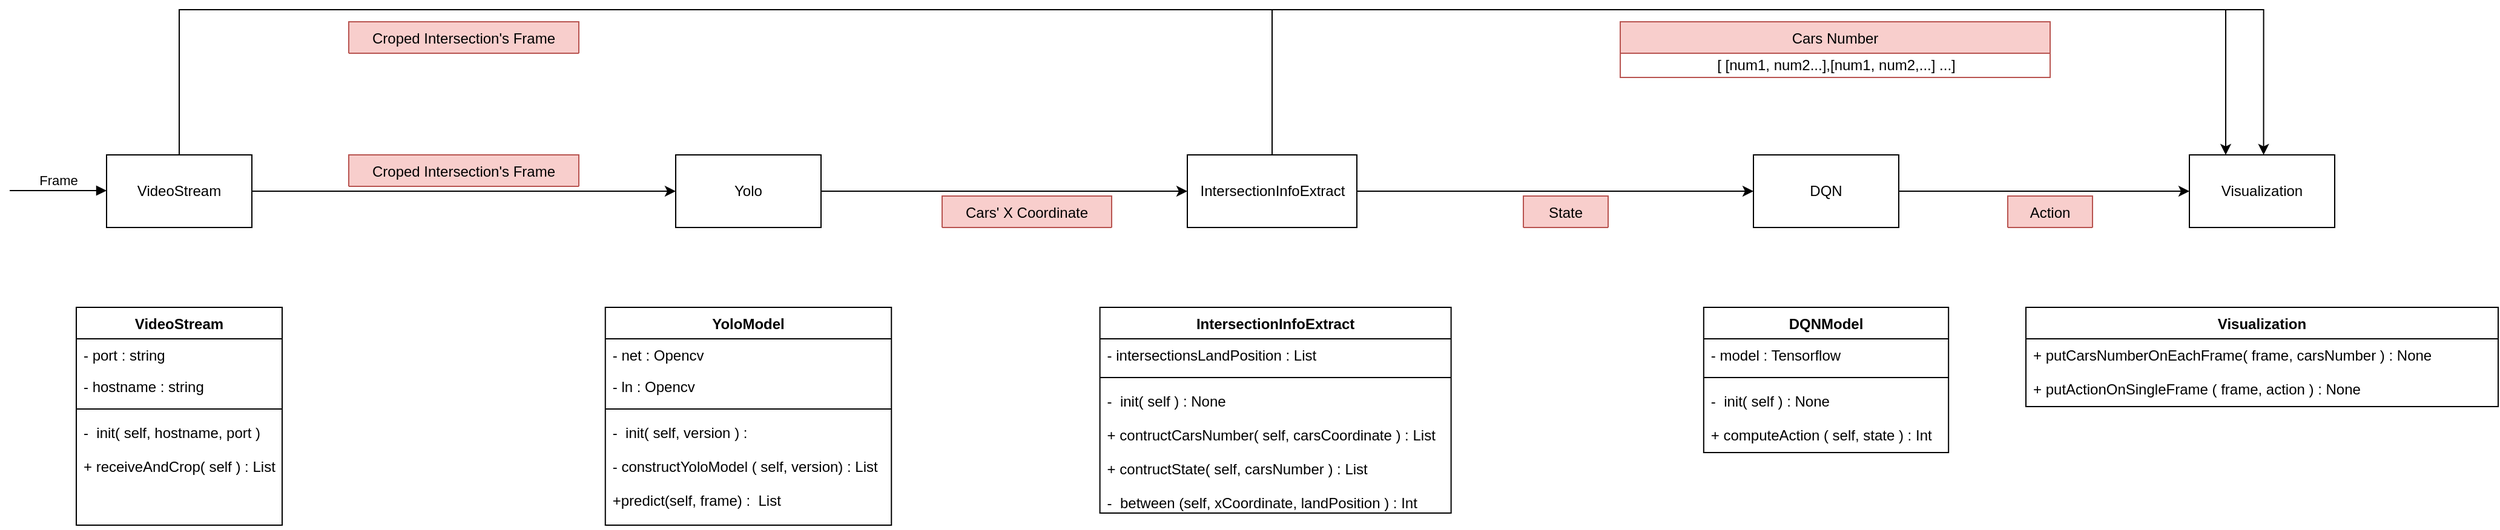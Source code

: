 <mxfile version="13.8.8" type="github">
  <diagram name="Page-1" id="9f46799a-70d6-7492-0946-bef42562c5a5">
    <mxGraphModel dx="1831" dy="459" grid="1" gridSize="10" guides="1" tooltips="1" connect="1" arrows="1" fold="1" page="1" pageScale="1" pageWidth="1100" pageHeight="850" background="#ffffff" math="0" shadow="0">
      <root>
        <mxCell id="0" />
        <mxCell id="1" parent="0" />
        <mxCell id="7hyko6UUoV0qvqRd0kyF-24" value="IntersectionInfoExtract" style="swimlane;fontStyle=1;align=center;verticalAlign=top;childLayout=stackLayout;horizontal=1;startSize=26;horizontalStack=0;resizeParent=1;resizeParentMax=0;resizeLast=0;collapsible=1;marginBottom=0;" parent="1" vertex="1">
          <mxGeometry x="60.31" y="366" width="290" height="170" as="geometry">
            <mxRectangle x="5.63" y="366" width="130" height="26" as="alternateBounds" />
          </mxGeometry>
        </mxCell>
        <mxCell id="7hyko6UUoV0qvqRd0kyF-25" value="- intersectionsLandPosition : List&#xa;" style="text;strokeColor=none;fillColor=none;align=left;verticalAlign=top;spacingLeft=4;spacingRight=4;overflow=hidden;rotatable=0;points=[[0,0.5],[1,0.5]];portConstraint=eastwest;" parent="7hyko6UUoV0qvqRd0kyF-24" vertex="1">
          <mxGeometry y="26" width="290" height="26" as="geometry" />
        </mxCell>
        <mxCell id="7hyko6UUoV0qvqRd0kyF-27" value="" style="line;strokeWidth=1;fillColor=none;align=left;verticalAlign=middle;spacingTop=-1;spacingLeft=3;spacingRight=3;rotatable=0;labelPosition=right;points=[];portConstraint=eastwest;" parent="7hyko6UUoV0qvqRd0kyF-24" vertex="1">
          <mxGeometry y="52" width="290" height="12" as="geometry" />
        </mxCell>
        <mxCell id="7hyko6UUoV0qvqRd0kyF-28" value="-  init( self ) : None&#xa;&#xa;+ contructCarsNumber( self, carsCoordinate ) : List&#xa;&#xa;+ contructState( self, carsNumber ) : List&#xa;&#xa;-  between (self, xCoordinate, landPosition ) : Int " style="text;strokeColor=none;fillColor=none;align=left;verticalAlign=top;spacingLeft=4;spacingRight=4;overflow=hidden;rotatable=0;points=[[0,0.5],[1,0.5]];portConstraint=eastwest;" parent="7hyko6UUoV0qvqRd0kyF-24" vertex="1">
          <mxGeometry y="64" width="290" height="106" as="geometry" />
        </mxCell>
        <mxCell id="7hyko6UUoV0qvqRd0kyF-35" style="edgeStyle=orthogonalEdgeStyle;rounded=0;orthogonalLoop=1;jettySize=auto;html=1;entryX=0;entryY=0.5;entryDx=0;entryDy=0;" parent="1" source="-ds5uKC0SJlDk7dMVMrI-25" target="-ds5uKC0SJlDk7dMVMrI-27" edge="1">
          <mxGeometry relative="1" as="geometry" />
        </mxCell>
        <mxCell id="-ds5uKC0SJlDk7dMVMrI-25" value="DQN" style="rounded=0;whiteSpace=wrap;html=1;" parent="1" vertex="1">
          <mxGeometry x="600" y="240" width="120" height="60" as="geometry" />
        </mxCell>
        <mxCell id="7hyko6UUoV0qvqRd0kyF-21" style="edgeStyle=orthogonalEdgeStyle;rounded=0;orthogonalLoop=1;jettySize=auto;html=1;" parent="1" source="-ds5uKC0SJlDk7dMVMrI-26" target="-ds5uKC0SJlDk7dMVMrI-32" edge="1">
          <mxGeometry relative="1" as="geometry" />
        </mxCell>
        <mxCell id="-ds5uKC0SJlDk7dMVMrI-26" value="Yolo" style="rounded=0;whiteSpace=wrap;html=1;" parent="1" vertex="1">
          <mxGeometry x="-290" y="240" width="120" height="60" as="geometry" />
        </mxCell>
        <mxCell id="-ds5uKC0SJlDk7dMVMrI-27" value="Visualization" style="rounded=0;whiteSpace=wrap;html=1;" parent="1" vertex="1">
          <mxGeometry x="960" y="240" width="120" height="60" as="geometry" />
        </mxCell>
        <mxCell id="7hyko6UUoV0qvqRd0kyF-9" style="edgeStyle=orthogonalEdgeStyle;rounded=0;orthogonalLoop=1;jettySize=auto;html=1;" parent="1" source="-ds5uKC0SJlDk7dMVMrI-30" target="-ds5uKC0SJlDk7dMVMrI-26" edge="1">
          <mxGeometry relative="1" as="geometry" />
        </mxCell>
        <mxCell id="7hyko6UUoV0qvqRd0kyF-42" style="edgeStyle=orthogonalEdgeStyle;rounded=0;orthogonalLoop=1;jettySize=auto;html=1;" parent="1" source="-ds5uKC0SJlDk7dMVMrI-30" edge="1">
          <mxGeometry relative="1" as="geometry">
            <mxPoint x="1021.28" y="240" as="targetPoint" />
            <Array as="points">
              <mxPoint x="-700" y="120" />
              <mxPoint x="1021" y="120" />
            </Array>
          </mxGeometry>
        </mxCell>
        <mxCell id="-ds5uKC0SJlDk7dMVMrI-30" value="VideoStream" style="rounded=0;whiteSpace=wrap;html=1;" parent="1" vertex="1">
          <mxGeometry x="-760" y="240" width="120" height="60" as="geometry" />
        </mxCell>
        <mxCell id="7hyko6UUoV0qvqRd0kyF-23" style="edgeStyle=orthogonalEdgeStyle;rounded=0;orthogonalLoop=1;jettySize=auto;html=1;" parent="1" source="-ds5uKC0SJlDk7dMVMrI-32" target="-ds5uKC0SJlDk7dMVMrI-25" edge="1">
          <mxGeometry relative="1" as="geometry" />
        </mxCell>
        <mxCell id="7hyko6UUoV0qvqRd0kyF-41" style="edgeStyle=orthogonalEdgeStyle;rounded=0;orthogonalLoop=1;jettySize=auto;html=1;" parent="1" source="-ds5uKC0SJlDk7dMVMrI-32" edge="1">
          <mxGeometry relative="1" as="geometry">
            <mxPoint x="990" y="240" as="targetPoint" />
            <Array as="points">
              <mxPoint x="203" y="120" />
              <mxPoint x="990" y="120" />
              <mxPoint x="990" y="240" />
            </Array>
          </mxGeometry>
        </mxCell>
        <mxCell id="-ds5uKC0SJlDk7dMVMrI-32" value="IntersectionInfoExtract" style="rounded=0;whiteSpace=wrap;html=1;" parent="1" vertex="1">
          <mxGeometry x="132.5" y="240" width="140" height="60" as="geometry" />
        </mxCell>
        <mxCell id="-ds5uKC0SJlDk7dMVMrI-55" value="Croped Intersection&#39;s Frame" style="swimlane;fontStyle=0;childLayout=stackLayout;horizontal=1;startSize=26;fillColor=#f8cecc;horizontalStack=0;resizeParent=1;resizeParentMax=0;resizeLast=0;collapsible=1;marginBottom=0;strokeColor=#b85450;" parent="1" vertex="1" collapsed="1">
          <mxGeometry x="-560" y="240" width="190" height="26" as="geometry">
            <mxRectangle x="-550" y="257" width="200" height="52" as="alternateBounds" />
          </mxGeometry>
        </mxCell>
        <mxCell id="-ds5uKC0SJlDk7dMVMrI-56" value="[ frame1, frame2, frame3, frame4 ]" style="text;strokeColor=none;fillColor=none;align=left;verticalAlign=top;spacingLeft=4;spacingRight=4;overflow=hidden;rotatable=0;points=[[0,0.5],[1,0.5]];portConstraint=eastwest;" parent="-ds5uKC0SJlDk7dMVMrI-55" vertex="1">
          <mxGeometry y="26" width="190" height="26" as="geometry" />
        </mxCell>
        <mxCell id="-ds5uKC0SJlDk7dMVMrI-65" value="State" style="swimlane;fontStyle=0;childLayout=stackLayout;horizontal=1;startSize=26;fillColor=#f8cecc;horizontalStack=0;resizeParent=1;resizeParentMax=0;resizeLast=0;collapsible=1;marginBottom=0;strokeColor=#b85450;" parent="1" vertex="1" collapsed="1">
          <mxGeometry x="410" y="274" width="70" height="26" as="geometry">
            <mxRectangle x="410" y="274" width="140" height="46" as="alternateBounds" />
          </mxGeometry>
        </mxCell>
        <mxCell id="7hyko6UUoV0qvqRd0kyF-30" value="[ 1, 0, 1, 0...]" style="text;html=1;align=center;verticalAlign=middle;resizable=0;points=[];autosize=1;" parent="-ds5uKC0SJlDk7dMVMrI-65" vertex="1">
          <mxGeometry y="26" width="70" height="20" as="geometry" />
        </mxCell>
        <mxCell id="-ds5uKC0SJlDk7dMVMrI-70" value="Action" style="swimlane;fontStyle=0;childLayout=stackLayout;horizontal=1;startSize=26;fillColor=#f8cecc;horizontalStack=0;resizeParent=1;resizeParentMax=0;resizeLast=0;collapsible=1;marginBottom=0;strokeColor=#b85450;" parent="1" vertex="1" collapsed="1">
          <mxGeometry x="810" y="274" width="70" height="26" as="geometry">
            <mxRectangle x="760" y="270" width="140" height="46" as="alternateBounds" />
          </mxGeometry>
        </mxCell>
        <mxCell id="7hyko6UUoV0qvqRd0kyF-36" value="Int" style="text;html=1;align=center;verticalAlign=middle;resizable=0;points=[];autosize=1;" parent="-ds5uKC0SJlDk7dMVMrI-70" vertex="1">
          <mxGeometry y="26" width="70" height="20" as="geometry" />
        </mxCell>
        <mxCell id="-ds5uKC0SJlDk7dMVMrI-71" value="Cars Number" style="swimlane;fontStyle=0;childLayout=stackLayout;horizontal=1;startSize=26;fillColor=#f8cecc;horizontalStack=0;resizeParent=1;resizeParentMax=0;resizeLast=0;collapsible=1;marginBottom=0;strokeColor=#b85450;" parent="1" vertex="1">
          <mxGeometry x="490" y="130" width="355" height="46" as="geometry">
            <mxRectangle x="490" y="130" width="120" height="26" as="alternateBounds" />
          </mxGeometry>
        </mxCell>
        <mxCell id="7hyko6UUoV0qvqRd0kyF-29" value="[ [num1, num2...],[num1, num2,...] ...]" style="text;html=1;align=center;verticalAlign=middle;resizable=0;points=[];autosize=1;" parent="-ds5uKC0SJlDk7dMVMrI-71" vertex="1">
          <mxGeometry y="26" width="355" height="20" as="geometry" />
        </mxCell>
        <mxCell id="-ds5uKC0SJlDk7dMVMrI-78" value="Frame" style="html=1;verticalAlign=bottom;endArrow=block;" parent="1" edge="1">
          <mxGeometry width="80" relative="1" as="geometry">
            <mxPoint x="-840" y="269.5" as="sourcePoint" />
            <mxPoint x="-760" y="269.5" as="targetPoint" />
          </mxGeometry>
        </mxCell>
        <mxCell id="-ds5uKC0SJlDk7dMVMrI-83" value="VideoStream" style="swimlane;fontStyle=1;align=center;verticalAlign=top;childLayout=stackLayout;horizontal=1;startSize=26;horizontalStack=0;resizeParent=1;resizeParentMax=0;resizeLast=0;collapsible=1;marginBottom=0;" parent="1" vertex="1">
          <mxGeometry x="-785" y="366" width="170" height="180" as="geometry" />
        </mxCell>
        <mxCell id="-ds5uKC0SJlDk7dMVMrI-84" value="- port : string&#xa;" style="text;strokeColor=none;fillColor=none;align=left;verticalAlign=top;spacingLeft=4;spacingRight=4;overflow=hidden;rotatable=0;points=[[0,0.5],[1,0.5]];portConstraint=eastwest;" parent="-ds5uKC0SJlDk7dMVMrI-83" vertex="1">
          <mxGeometry y="26" width="170" height="26" as="geometry" />
        </mxCell>
        <mxCell id="-ds5uKC0SJlDk7dMVMrI-87" value="- hostname : string&#xa;" style="text;strokeColor=none;fillColor=none;align=left;verticalAlign=top;spacingLeft=4;spacingRight=4;overflow=hidden;rotatable=0;points=[[0,0.5],[1,0.5]];portConstraint=eastwest;" parent="-ds5uKC0SJlDk7dMVMrI-83" vertex="1">
          <mxGeometry y="52" width="170" height="26" as="geometry" />
        </mxCell>
        <mxCell id="-ds5uKC0SJlDk7dMVMrI-85" value="" style="line;strokeWidth=1;fillColor=none;align=left;verticalAlign=middle;spacingTop=-1;spacingLeft=3;spacingRight=3;rotatable=0;labelPosition=right;points=[];portConstraint=eastwest;" parent="-ds5uKC0SJlDk7dMVMrI-83" vertex="1">
          <mxGeometry y="78" width="170" height="12" as="geometry" />
        </mxCell>
        <mxCell id="-ds5uKC0SJlDk7dMVMrI-86" value="-  init( self, hostname, port )&#xa;&#xa;+ receiveAndCrop( self ) : List" style="text;strokeColor=none;fillColor=none;align=left;verticalAlign=top;spacingLeft=4;spacingRight=4;overflow=hidden;rotatable=0;points=[[0,0.5],[1,0.5]];portConstraint=eastwest;" parent="-ds5uKC0SJlDk7dMVMrI-83" vertex="1">
          <mxGeometry y="90" width="170" height="90" as="geometry" />
        </mxCell>
        <mxCell id="7hyko6UUoV0qvqRd0kyF-1" value="YoloModel" style="swimlane;fontStyle=1;align=center;verticalAlign=top;childLayout=stackLayout;horizontal=1;startSize=26;horizontalStack=0;resizeParent=1;resizeParentMax=0;resizeLast=0;collapsible=1;marginBottom=0;" parent="1" vertex="1">
          <mxGeometry x="-348.12" y="366" width="236.25" height="180" as="geometry" />
        </mxCell>
        <mxCell id="7hyko6UUoV0qvqRd0kyF-2" value="- net : Opencv&#xa;" style="text;strokeColor=none;fillColor=none;align=left;verticalAlign=top;spacingLeft=4;spacingRight=4;overflow=hidden;rotatable=0;points=[[0,0.5],[1,0.5]];portConstraint=eastwest;" parent="7hyko6UUoV0qvqRd0kyF-1" vertex="1">
          <mxGeometry y="26" width="236.25" height="26" as="geometry" />
        </mxCell>
        <mxCell id="7hyko6UUoV0qvqRd0kyF-3" value="- ln : Opencv&#xa;" style="text;strokeColor=none;fillColor=none;align=left;verticalAlign=top;spacingLeft=4;spacingRight=4;overflow=hidden;rotatable=0;points=[[0,0.5],[1,0.5]];portConstraint=eastwest;" parent="7hyko6UUoV0qvqRd0kyF-1" vertex="1">
          <mxGeometry y="52" width="236.25" height="26" as="geometry" />
        </mxCell>
        <mxCell id="7hyko6UUoV0qvqRd0kyF-4" value="" style="line;strokeWidth=1;fillColor=none;align=left;verticalAlign=middle;spacingTop=-1;spacingLeft=3;spacingRight=3;rotatable=0;labelPosition=right;points=[];portConstraint=eastwest;" parent="7hyko6UUoV0qvqRd0kyF-1" vertex="1">
          <mxGeometry y="78" width="236.25" height="12" as="geometry" />
        </mxCell>
        <mxCell id="7hyko6UUoV0qvqRd0kyF-5" value="-  init( self, version ) : &#xa;&#xa;- constructYoloModel ( self, version) : List&#xa;&#xa;+predict(self, frame) :  List" style="text;strokeColor=none;fillColor=none;align=left;verticalAlign=top;spacingLeft=4;spacingRight=4;overflow=hidden;rotatable=0;points=[[0,0.5],[1,0.5]];portConstraint=eastwest;" parent="7hyko6UUoV0qvqRd0kyF-1" vertex="1">
          <mxGeometry y="90" width="236.25" height="90" as="geometry" />
        </mxCell>
        <mxCell id="-ds5uKC0SJlDk7dMVMrI-69" value="Cars&#39; X Coordinate" style="swimlane;fontStyle=0;childLayout=stackLayout;horizontal=1;startSize=26;fillColor=#f8cecc;horizontalStack=0;resizeParent=1;resizeParentMax=0;resizeLast=0;collapsible=1;marginBottom=0;strokeColor=#b85450;" parent="1" vertex="1" collapsed="1">
          <mxGeometry x="-70" y="274" width="140" height="26" as="geometry">
            <mxRectangle x="-70" y="274" width="240" height="46" as="alternateBounds" />
          </mxGeometry>
        </mxCell>
        <mxCell id="7hyko6UUoV0qvqRd0kyF-8" value="[ [x1, x2, x3...], [x1, x2, x3,...],......]" style="text;html=1;align=center;verticalAlign=middle;resizable=0;points=[];autosize=1;" parent="-ds5uKC0SJlDk7dMVMrI-69" vertex="1">
          <mxGeometry y="26" width="140" height="20" as="geometry" />
        </mxCell>
        <mxCell id="7hyko6UUoV0qvqRd0kyF-31" value="DQNModel" style="swimlane;fontStyle=1;align=center;verticalAlign=top;childLayout=stackLayout;horizontal=1;startSize=26;horizontalStack=0;resizeParent=1;resizeParentMax=0;resizeLast=0;collapsible=1;marginBottom=0;" parent="1" vertex="1">
          <mxGeometry x="558.91" y="366" width="202.18" height="120" as="geometry">
            <mxRectangle x="5.63" y="366" width="130" height="26" as="alternateBounds" />
          </mxGeometry>
        </mxCell>
        <mxCell id="7hyko6UUoV0qvqRd0kyF-32" value="- model : Tensorflow&#xa;" style="text;strokeColor=none;fillColor=none;align=left;verticalAlign=top;spacingLeft=4;spacingRight=4;overflow=hidden;rotatable=0;points=[[0,0.5],[1,0.5]];portConstraint=eastwest;" parent="7hyko6UUoV0qvqRd0kyF-31" vertex="1">
          <mxGeometry y="26" width="202.18" height="26" as="geometry" />
        </mxCell>
        <mxCell id="7hyko6UUoV0qvqRd0kyF-33" value="" style="line;strokeWidth=1;fillColor=none;align=left;verticalAlign=middle;spacingTop=-1;spacingLeft=3;spacingRight=3;rotatable=0;labelPosition=right;points=[];portConstraint=eastwest;" parent="7hyko6UUoV0qvqRd0kyF-31" vertex="1">
          <mxGeometry y="52" width="202.18" height="12" as="geometry" />
        </mxCell>
        <mxCell id="7hyko6UUoV0qvqRd0kyF-34" value="-  init( self ) : None&#xa;&#xa;+ computeAction ( self, state ) : Int " style="text;strokeColor=none;fillColor=none;align=left;verticalAlign=top;spacingLeft=4;spacingRight=4;overflow=hidden;rotatable=0;points=[[0,0.5],[1,0.5]];portConstraint=eastwest;" parent="7hyko6UUoV0qvqRd0kyF-31" vertex="1">
          <mxGeometry y="64" width="202.18" height="56" as="geometry" />
        </mxCell>
        <mxCell id="7hyko6UUoV0qvqRd0kyF-37" value="Visualization" style="swimlane;fontStyle=1;align=center;verticalAlign=top;childLayout=stackLayout;horizontal=1;startSize=26;horizontalStack=0;resizeParent=1;resizeParentMax=0;resizeLast=0;collapsible=1;marginBottom=0;swimlaneFillColor=none;" parent="1" vertex="1">
          <mxGeometry x="825" y="366" width="390" height="82" as="geometry">
            <mxRectangle x="5.63" y="366" width="130" height="26" as="alternateBounds" />
          </mxGeometry>
        </mxCell>
        <mxCell id="7hyko6UUoV0qvqRd0kyF-40" value="+ putCarsNumberOnEachFrame( frame, carsNumber ) : None&#xa;&#xa;+ putActionOnSingleFrame ( frame, action ) : None" style="text;strokeColor=none;fillColor=none;align=left;verticalAlign=top;spacingLeft=4;spacingRight=4;overflow=hidden;rotatable=0;points=[[0,0.5],[1,0.5]];portConstraint=eastwest;" parent="7hyko6UUoV0qvqRd0kyF-37" vertex="1">
          <mxGeometry y="26" width="390" height="56" as="geometry" />
        </mxCell>
        <mxCell id="7hyko6UUoV0qvqRd0kyF-43" value="Croped Intersection&#39;s Frame" style="swimlane;fontStyle=0;childLayout=stackLayout;horizontal=1;startSize=26;fillColor=#f8cecc;horizontalStack=0;resizeParent=1;resizeParentMax=0;resizeLast=0;collapsible=1;marginBottom=0;strokeColor=#b85450;" parent="1" vertex="1" collapsed="1">
          <mxGeometry x="-560" y="130" width="190" height="26" as="geometry">
            <mxRectangle x="-550" y="257" width="200" height="52" as="alternateBounds" />
          </mxGeometry>
        </mxCell>
        <mxCell id="7hyko6UUoV0qvqRd0kyF-44" value="[ frame1, frame2, frame3, frame4 ]" style="text;strokeColor=none;fillColor=none;align=left;verticalAlign=top;spacingLeft=4;spacingRight=4;overflow=hidden;rotatable=0;points=[[0,0.5],[1,0.5]];portConstraint=eastwest;" parent="7hyko6UUoV0qvqRd0kyF-43" vertex="1">
          <mxGeometry y="26" width="190" height="26" as="geometry" />
        </mxCell>
      </root>
    </mxGraphModel>
  </diagram>
</mxfile>
